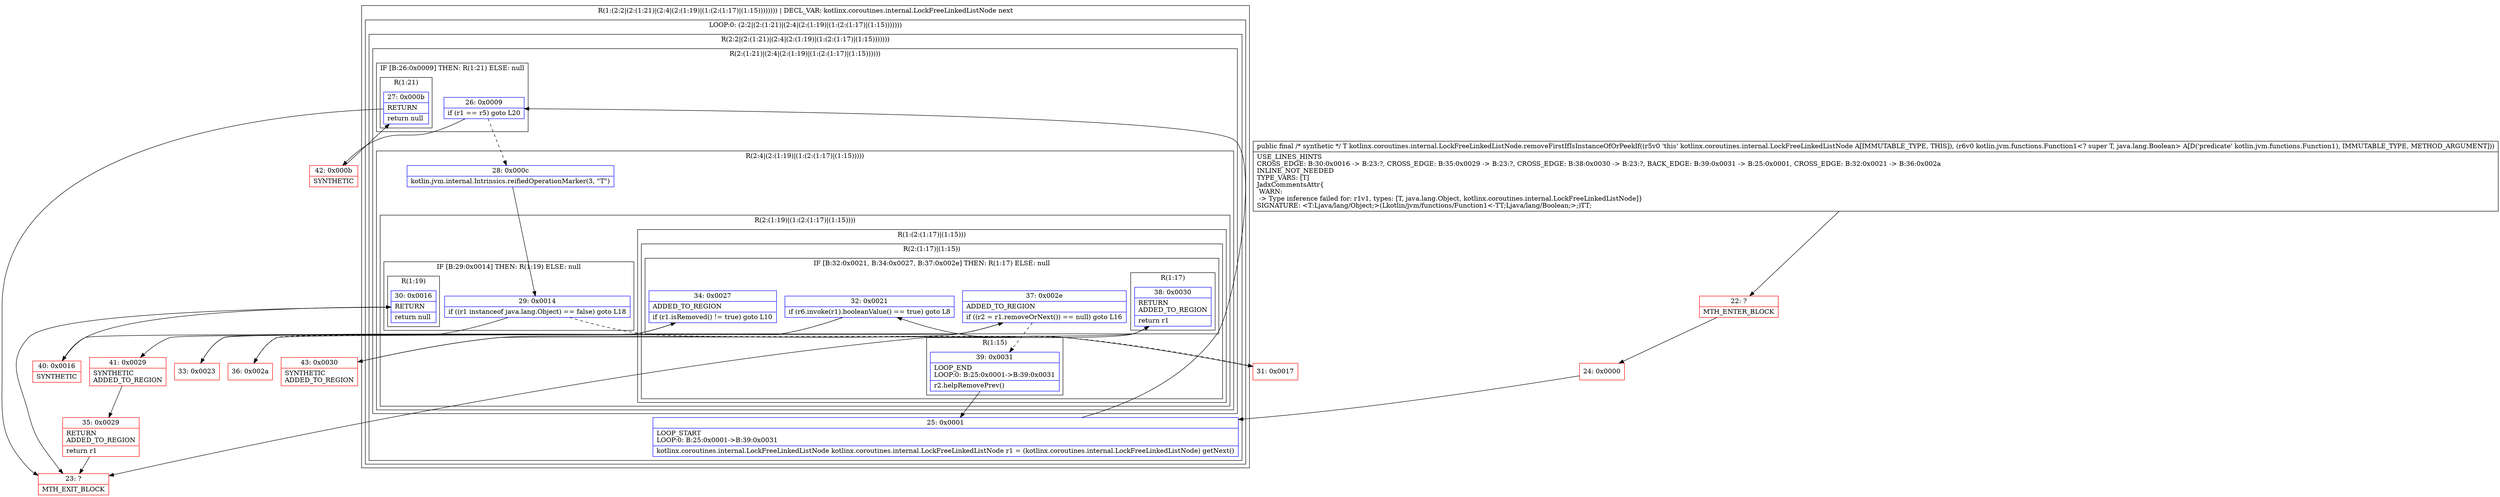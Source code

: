 digraph "CFG forkotlinx.coroutines.internal.LockFreeLinkedListNode.removeFirstIfIsInstanceOfOrPeekIf(Lkotlin\/jvm\/functions\/Function1;)Ljava\/lang\/Object;" {
subgraph cluster_Region_563437282 {
label = "R(1:(2:2|(2:(1:21)|(2:4|(2:(1:19)|(1:(2:(1:17)|(1:15)))))))) | DECL_VAR: kotlinx.coroutines.internal.LockFreeLinkedListNode next\l";
node [shape=record,color=blue];
subgraph cluster_LoopRegion_1531342225 {
label = "LOOP:0: (2:2|(2:(1:21)|(2:4|(2:(1:19)|(1:(2:(1:17)|(1:15)))))))";
node [shape=record,color=blue];
subgraph cluster_Region_1936859317 {
label = "R(2:2|(2:(1:21)|(2:4|(2:(1:19)|(1:(2:(1:17)|(1:15)))))))";
node [shape=record,color=blue];
Node_25 [shape=record,label="{25\:\ 0x0001|LOOP_START\lLOOP:0: B:25:0x0001\-\>B:39:0x0031\l|kotlinx.coroutines.internal.LockFreeLinkedListNode kotlinx.coroutines.internal.LockFreeLinkedListNode r1 = (kotlinx.coroutines.internal.LockFreeLinkedListNode) getNext()\l}"];
subgraph cluster_Region_1436615853 {
label = "R(2:(1:21)|(2:4|(2:(1:19)|(1:(2:(1:17)|(1:15))))))";
node [shape=record,color=blue];
subgraph cluster_IfRegion_1058143315 {
label = "IF [B:26:0x0009] THEN: R(1:21) ELSE: null";
node [shape=record,color=blue];
Node_26 [shape=record,label="{26\:\ 0x0009|if (r1 == r5) goto L20\l}"];
subgraph cluster_Region_403760088 {
label = "R(1:21)";
node [shape=record,color=blue];
Node_27 [shape=record,label="{27\:\ 0x000b|RETURN\l|return null\l}"];
}
}
subgraph cluster_Region_326749302 {
label = "R(2:4|(2:(1:19)|(1:(2:(1:17)|(1:15)))))";
node [shape=record,color=blue];
Node_28 [shape=record,label="{28\:\ 0x000c|kotlin.jvm.internal.Intrinsics.reifiedOperationMarker(3, \"T\")\l}"];
subgraph cluster_Region_2075853165 {
label = "R(2:(1:19)|(1:(2:(1:17)|(1:15))))";
node [shape=record,color=blue];
subgraph cluster_IfRegion_1020200091 {
label = "IF [B:29:0x0014] THEN: R(1:19) ELSE: null";
node [shape=record,color=blue];
Node_29 [shape=record,label="{29\:\ 0x0014|if ((r1 instanceof java.lang.Object) == false) goto L18\l}"];
subgraph cluster_Region_644019931 {
label = "R(1:19)";
node [shape=record,color=blue];
Node_30 [shape=record,label="{30\:\ 0x0016|RETURN\l|return null\l}"];
}
}
subgraph cluster_Region_972279788 {
label = "R(1:(2:(1:17)|(1:15)))";
node [shape=record,color=blue];
subgraph cluster_Region_1681174232 {
label = "R(2:(1:17)|(1:15))";
node [shape=record,color=blue];
subgraph cluster_IfRegion_1033237981 {
label = "IF [B:32:0x0021, B:34:0x0027, B:37:0x002e] THEN: R(1:17) ELSE: null";
node [shape=record,color=blue];
Node_32 [shape=record,label="{32\:\ 0x0021|if (r6.invoke(r1).booleanValue() == true) goto L8\l}"];
Node_34 [shape=record,label="{34\:\ 0x0027|ADDED_TO_REGION\l|if (r1.isRemoved() != true) goto L10\l}"];
Node_37 [shape=record,label="{37\:\ 0x002e|ADDED_TO_REGION\l|if ((r2 = r1.removeOrNext()) == null) goto L16\l}"];
subgraph cluster_Region_1593838930 {
label = "R(1:17)";
node [shape=record,color=blue];
Node_38 [shape=record,label="{38\:\ 0x0030|RETURN\lADDED_TO_REGION\l|return r1\l}"];
}
}
subgraph cluster_Region_1202154330 {
label = "R(1:15)";
node [shape=record,color=blue];
Node_39 [shape=record,label="{39\:\ 0x0031|LOOP_END\lLOOP:0: B:25:0x0001\-\>B:39:0x0031\l|r2.helpRemovePrev()\l}"];
}
}
}
}
}
}
}
}
}
Node_22 [shape=record,color=red,label="{22\:\ ?|MTH_ENTER_BLOCK\l}"];
Node_24 [shape=record,color=red,label="{24\:\ 0x0000}"];
Node_31 [shape=record,color=red,label="{31\:\ 0x0017}"];
Node_33 [shape=record,color=red,label="{33\:\ 0x0023}"];
Node_41 [shape=record,color=red,label="{41\:\ 0x0029|SYNTHETIC\lADDED_TO_REGION\l}"];
Node_35 [shape=record,color=red,label="{35\:\ 0x0029|RETURN\lADDED_TO_REGION\l|return r1\l}"];
Node_23 [shape=record,color=red,label="{23\:\ ?|MTH_EXIT_BLOCK\l}"];
Node_36 [shape=record,color=red,label="{36\:\ 0x002a}"];
Node_43 [shape=record,color=red,label="{43\:\ 0x0030|SYNTHETIC\lADDED_TO_REGION\l}"];
Node_40 [shape=record,color=red,label="{40\:\ 0x0016|SYNTHETIC\l}"];
Node_42 [shape=record,color=red,label="{42\:\ 0x000b|SYNTHETIC\l}"];
MethodNode[shape=record,label="{public final \/* synthetic *\/ T kotlinx.coroutines.internal.LockFreeLinkedListNode.removeFirstIfIsInstanceOfOrPeekIf((r5v0 'this' kotlinx.coroutines.internal.LockFreeLinkedListNode A[IMMUTABLE_TYPE, THIS]), (r6v0 kotlin.jvm.functions.Function1\<? super T, java.lang.Boolean\> A[D('predicate' kotlin.jvm.functions.Function1), IMMUTABLE_TYPE, METHOD_ARGUMENT]))  | USE_LINES_HINTS\lCROSS_EDGE: B:30:0x0016 \-\> B:23:?, CROSS_EDGE: B:35:0x0029 \-\> B:23:?, CROSS_EDGE: B:38:0x0030 \-\> B:23:?, BACK_EDGE: B:39:0x0031 \-\> B:25:0x0001, CROSS_EDGE: B:32:0x0021 \-\> B:36:0x002a\lINLINE_NOT_NEEDED\lTYPE_VARS: [T]\lJadxCommentsAttr\{\l WARN: \l \-\> Type inference failed for: r1v1, types: [T, java.lang.Object, kotlinx.coroutines.internal.LockFreeLinkedListNode]\}\lSIGNATURE: \<T:Ljava\/lang\/Object;\>(Lkotlin\/jvm\/functions\/Function1\<\-TT;Ljava\/lang\/Boolean;\>;)TT;\l}"];
MethodNode -> Node_22;Node_25 -> Node_26;
Node_26 -> Node_28[style=dashed];
Node_26 -> Node_42;
Node_27 -> Node_23;
Node_28 -> Node_29;
Node_29 -> Node_31[style=dashed];
Node_29 -> Node_40;
Node_30 -> Node_23;
Node_32 -> Node_33;
Node_32 -> Node_36[style=dashed];
Node_34 -> Node_36[style=dashed];
Node_34 -> Node_41;
Node_37 -> Node_39[style=dashed];
Node_37 -> Node_43;
Node_38 -> Node_23;
Node_39 -> Node_25;
Node_22 -> Node_24;
Node_24 -> Node_25;
Node_31 -> Node_32;
Node_33 -> Node_34;
Node_41 -> Node_35;
Node_35 -> Node_23;
Node_36 -> Node_37;
Node_43 -> Node_38;
Node_40 -> Node_30;
Node_42 -> Node_27;
}

